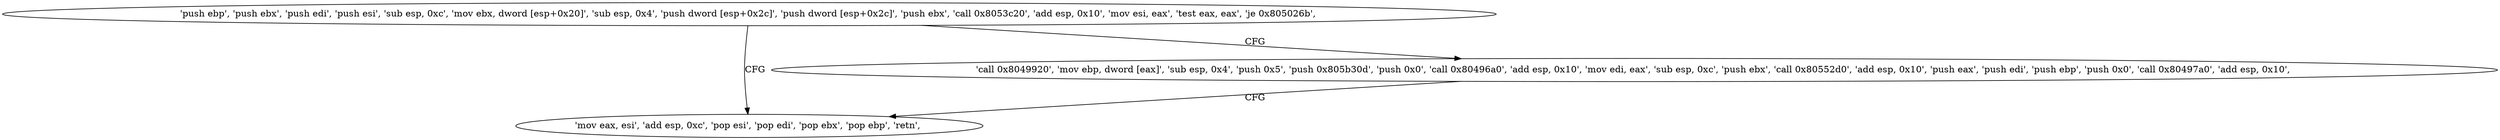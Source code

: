 digraph "func" {
"134545936" [label = "'push ebp', 'push ebx', 'push edi', 'push esi', 'sub esp, 0xc', 'mov ebx, dword [esp+0x20]', 'sub esp, 0x4', 'push dword [esp+0x2c]', 'push dword [esp+0x2c]', 'push ebx', 'call 0x8053c20', 'add esp, 0x10', 'mov esi, eax', 'test eax, eax', 'je 0x805026b', " ]
"134546027" [label = "'mov eax, esi', 'add esp, 0xc', 'pop esi', 'pop edi', 'pop ebx', 'pop ebp', 'retn', " ]
"134545973" [label = "'call 0x8049920', 'mov ebp, dword [eax]', 'sub esp, 0x4', 'push 0x5', 'push 0x805b30d', 'push 0x0', 'call 0x80496a0', 'add esp, 0x10', 'mov edi, eax', 'sub esp, 0xc', 'push ebx', 'call 0x80552d0', 'add esp, 0x10', 'push eax', 'push edi', 'push ebp', 'push 0x0', 'call 0x80497a0', 'add esp, 0x10', " ]
"134545936" -> "134546027" [ label = "CFG" ]
"134545936" -> "134545973" [ label = "CFG" ]
"134545973" -> "134546027" [ label = "CFG" ]
}
